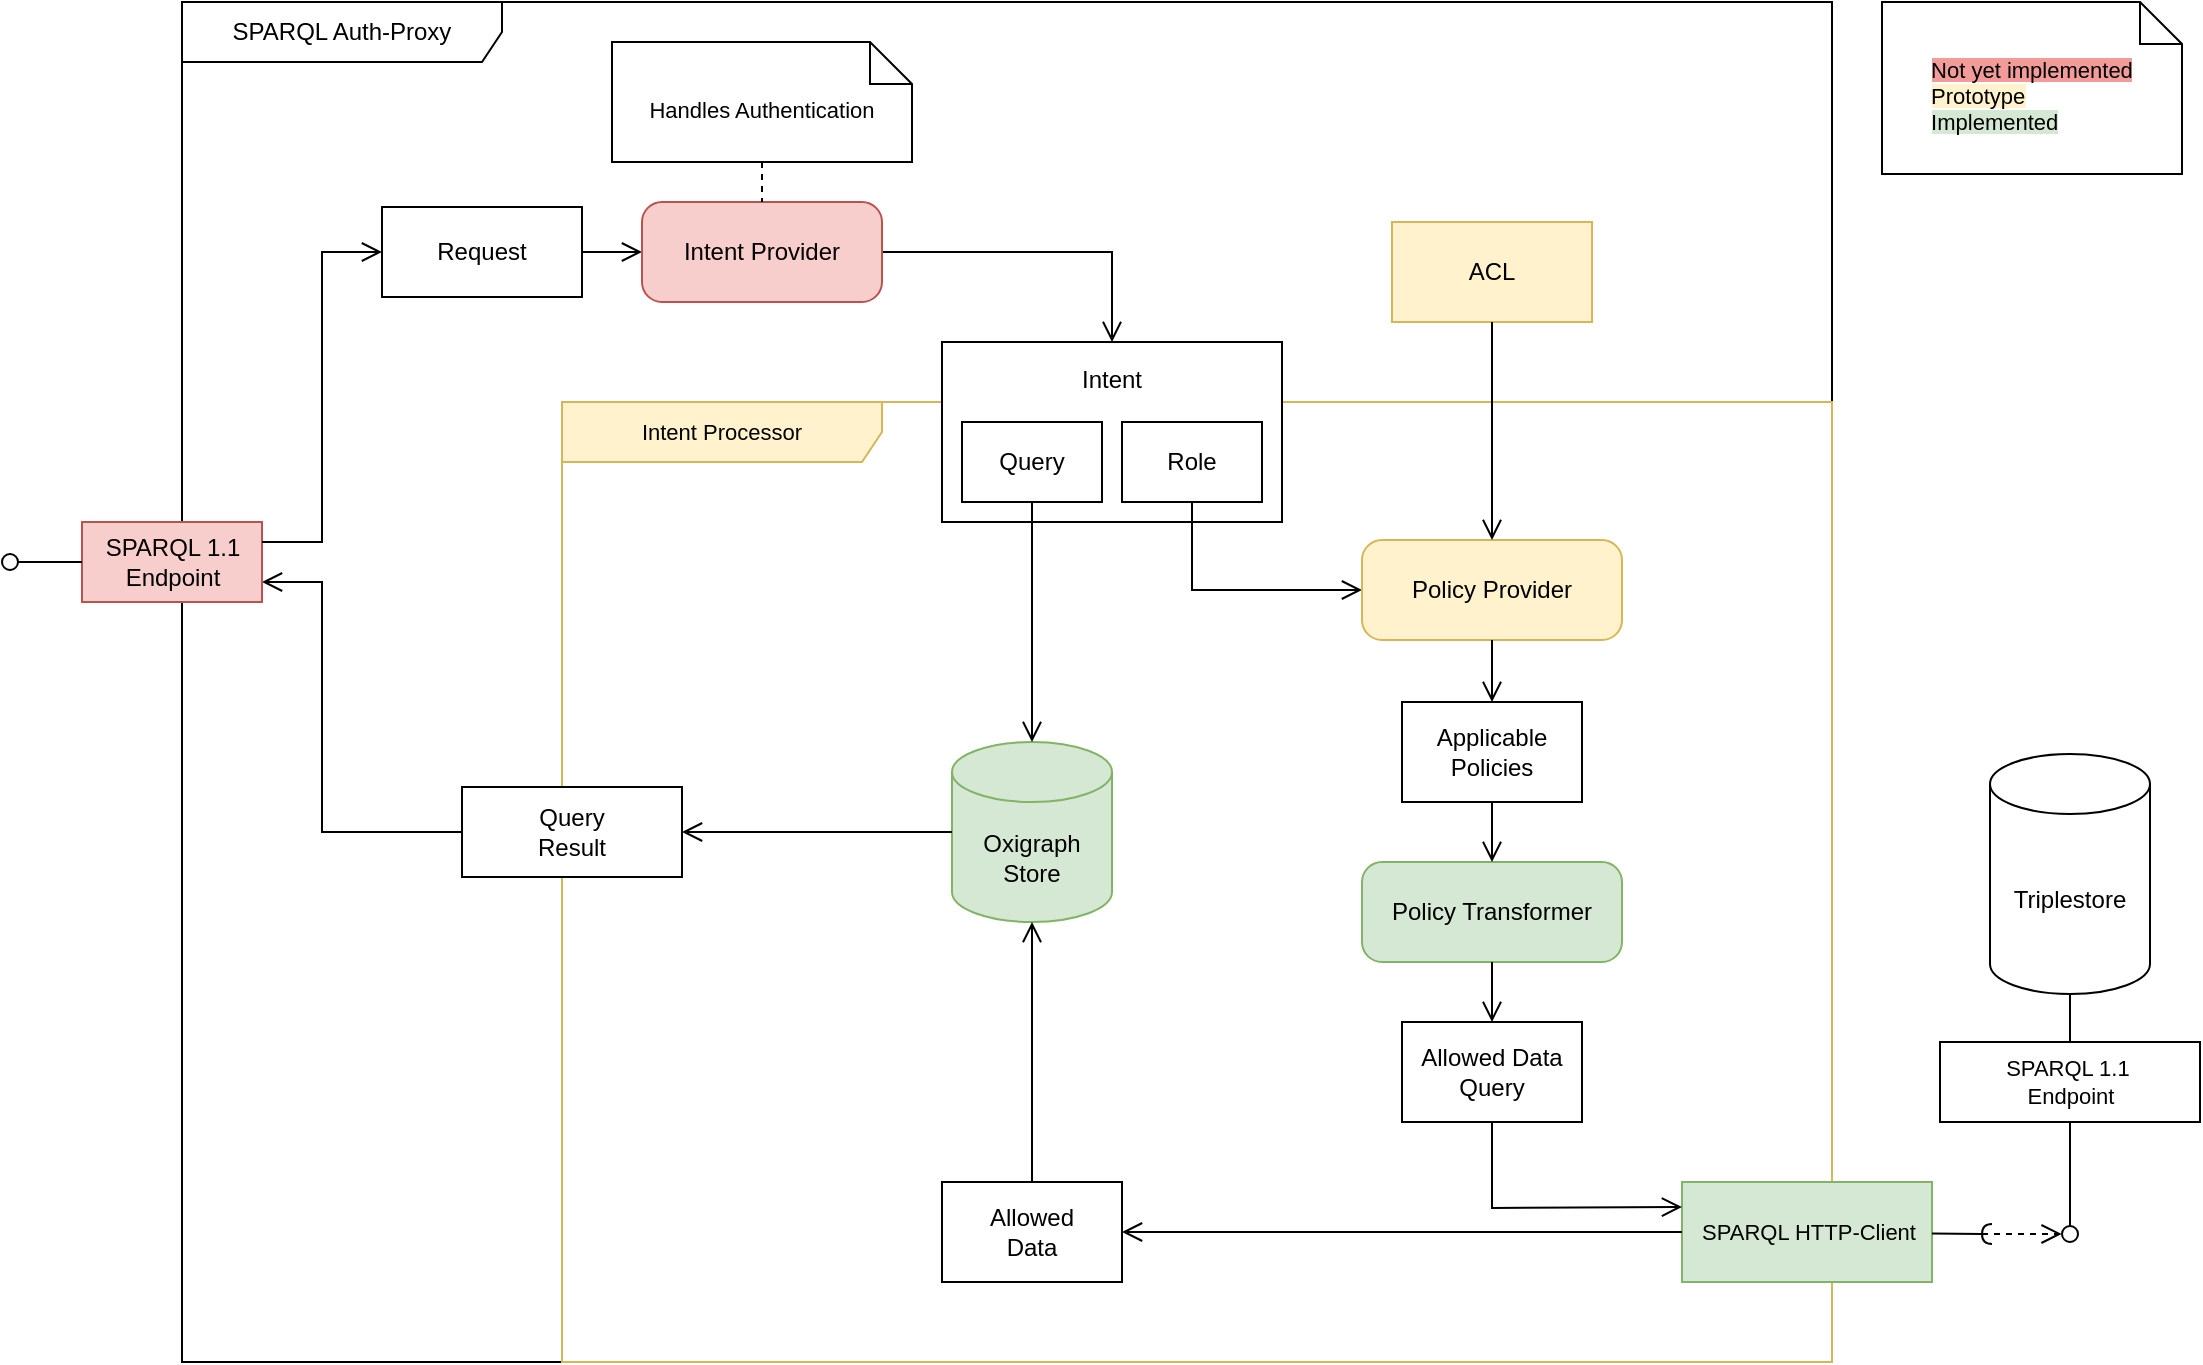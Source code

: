 <mxfile version="24.4.8" type="device" pages="2">
  <diagram name="Seite-1" id="WKq-5lvVD_9mmOvVjaA8">
    <mxGraphModel dx="1709" dy="991" grid="1" gridSize="10" guides="1" tooltips="1" connect="1" arrows="1" fold="1" page="1" pageScale="1" pageWidth="1169" pageHeight="827" math="0" shadow="0">
      <root>
        <mxCell id="0" />
        <mxCell id="1" parent="0" />
        <mxCell id="fdw-g7ShgnDUpIg0Yyes-1" value="Triplestore" style="shape=cylinder3;whiteSpace=wrap;html=1;boundedLbl=1;backgroundOutline=1;size=15;" parent="1" vertex="1">
          <mxGeometry x="1024" y="450" width="80" height="120" as="geometry" />
        </mxCell>
        <mxCell id="fdw-g7ShgnDUpIg0Yyes-12" value="SPARQL Auth-Proxy" style="shape=umlFrame;whiteSpace=wrap;html=1;pointerEvents=0;recursiveResize=0;container=1;collapsible=0;width=160;" parent="1" vertex="1">
          <mxGeometry x="120" y="74" width="825" height="680" as="geometry" />
        </mxCell>
        <mxCell id="yXRM9V6U07A6ZN4qh2QF-151" value="Intent Processor" style="shape=umlFrame;whiteSpace=wrap;html=1;pointerEvents=0;recursiveResize=0;container=1;collapsible=0;width=160;fontFamily=Helvetica;fontSize=11;labelBackgroundColor=none;fillColor=#fff2cc;strokeColor=#d6b656;" parent="fdw-g7ShgnDUpIg0Yyes-12" vertex="1">
          <mxGeometry x="190" y="200" width="635" height="480" as="geometry" />
        </mxCell>
        <mxCell id="yXRM9V6U07A6ZN4qh2QF-42" value="Oxigraph&lt;div&gt;Store&lt;/div&gt;" style="shape=cylinder3;whiteSpace=wrap;html=1;boundedLbl=1;backgroundOutline=1;size=15;fillColor=#d5e8d4;strokeColor=#82b366;" parent="yXRM9V6U07A6ZN4qh2QF-151" vertex="1">
          <mxGeometry x="195" y="170" width="80" height="90" as="geometry" />
        </mxCell>
        <mxCell id="yXRM9V6U07A6ZN4qh2QF-41" value="Allowed&lt;div&gt;Data&lt;/div&gt;" style="rounded=0;whiteSpace=wrap;html=1;" parent="yXRM9V6U07A6ZN4qh2QF-151" vertex="1">
          <mxGeometry x="190" y="390" width="90" height="50" as="geometry" />
        </mxCell>
        <mxCell id="yXRM9V6U07A6ZN4qh2QF-44" style="edgeStyle=none;rounded=0;orthogonalLoop=1;jettySize=auto;html=1;exitX=0.5;exitY=0;exitDx=0;exitDy=0;entryX=0.5;entryY=1;entryDx=0;entryDy=0;entryPerimeter=0;strokeColor=default;strokeWidth=1;align=center;verticalAlign=bottom;fontFamily=Helvetica;fontSize=11;fontColor=default;labelBackgroundColor=none;startArrow=none;startFill=0;endArrow=open;endFill=0;endSize=8;" parent="yXRM9V6U07A6ZN4qh2QF-151" source="yXRM9V6U07A6ZN4qh2QF-41" target="yXRM9V6U07A6ZN4qh2QF-42" edge="1">
          <mxGeometry relative="1" as="geometry" />
        </mxCell>
        <mxCell id="yXRM9V6U07A6ZN4qh2QF-88" value="" style="group" parent="yXRM9V6U07A6ZN4qh2QF-151" vertex="1" connectable="0">
          <mxGeometry x="190" y="-30" width="170" height="90" as="geometry" />
        </mxCell>
        <mxCell id="yXRM9V6U07A6ZN4qh2QF-4" value="&lt;p style=&quot;line-height: 120%;&quot;&gt;Intent&lt;/p&gt;&lt;p style=&quot;line-height: 120%;&quot;&gt;&lt;br&gt;&lt;/p&gt;&lt;p style=&quot;line-height: 120%;&quot;&gt;&lt;br&gt;&lt;/p&gt;" style="fontStyle=0;html=1;whiteSpace=wrap;" parent="yXRM9V6U07A6ZN4qh2QF-88" vertex="1">
          <mxGeometry width="170" height="90" as="geometry" />
        </mxCell>
        <mxCell id="yXRM9V6U07A6ZN4qh2QF-9" value="Role" style="fontStyle=0;html=1;whiteSpace=wrap;" parent="yXRM9V6U07A6ZN4qh2QF-88" vertex="1">
          <mxGeometry x="90" y="40" width="70" height="40" as="geometry" />
        </mxCell>
        <mxCell id="yXRM9V6U07A6ZN4qh2QF-10" value="Query" style="fontStyle=0;html=1;whiteSpace=wrap;" parent="yXRM9V6U07A6ZN4qh2QF-88" vertex="1">
          <mxGeometry x="10" y="40" width="70" height="40" as="geometry" />
        </mxCell>
        <mxCell id="yXRM9V6U07A6ZN4qh2QF-183" style="edgeStyle=none;rounded=0;orthogonalLoop=1;jettySize=auto;html=1;exitX=0.5;exitY=0;exitDx=0;exitDy=0;strokeColor=default;strokeWidth=1;align=center;verticalAlign=bottom;fontFamily=Helvetica;fontSize=11;fontColor=default;labelBackgroundColor=none;startArrow=none;startFill=0;endArrow=open;endFill=0;endSize=8;" parent="yXRM9V6U07A6ZN4qh2QF-88" source="yXRM9V6U07A6ZN4qh2QF-9" target="yXRM9V6U07A6ZN4qh2QF-9" edge="1">
          <mxGeometry relative="1" as="geometry" />
        </mxCell>
        <mxCell id="yXRM9V6U07A6ZN4qh2QF-16" style="edgeStyle=none;rounded=0;orthogonalLoop=1;jettySize=auto;html=1;exitX=0.5;exitY=1;exitDx=0;exitDy=0;strokeColor=default;strokeWidth=1;align=center;verticalAlign=bottom;fontFamily=Helvetica;fontSize=11;fontColor=default;labelBackgroundColor=none;startArrow=none;startFill=0;endArrow=open;endFill=0;endSize=8;entryX=0;entryY=0.5;entryDx=0;entryDy=0;" parent="yXRM9V6U07A6ZN4qh2QF-151" source="yXRM9V6U07A6ZN4qh2QF-9" target="yXRM9V6U07A6ZN4qh2QF-15" edge="1">
          <mxGeometry relative="1" as="geometry">
            <Array as="points">
              <mxPoint x="315" y="94" />
            </Array>
          </mxGeometry>
        </mxCell>
        <mxCell id="yXRM9V6U07A6ZN4qh2QF-46" style="edgeStyle=none;rounded=0;orthogonalLoop=1;jettySize=auto;html=1;exitX=0.5;exitY=1;exitDx=0;exitDy=0;entryX=0.5;entryY=0;entryDx=0;entryDy=0;entryPerimeter=0;strokeColor=default;strokeWidth=1;align=center;verticalAlign=bottom;fontFamily=Helvetica;fontSize=11;fontColor=default;labelBackgroundColor=none;startArrow=none;startFill=0;endArrow=open;endFill=0;endSize=8;" parent="yXRM9V6U07A6ZN4qh2QF-151" source="yXRM9V6U07A6ZN4qh2QF-10" target="yXRM9V6U07A6ZN4qh2QF-42" edge="1">
          <mxGeometry relative="1" as="geometry" />
        </mxCell>
        <mxCell id="yXRM9V6U07A6ZN4qh2QF-26" value="Policy Transformer" style="html=1;dashed=0;rounded=1;absoluteArcSize=1;arcSize=20;verticalAlign=middle;align=center;whiteSpace=wrap;fillColor=#d5e8d4;strokeColor=#82b366;" parent="yXRM9V6U07A6ZN4qh2QF-151" vertex="1">
          <mxGeometry x="400" y="230" width="130" height="50" as="geometry" />
        </mxCell>
        <mxCell id="yXRM9V6U07A6ZN4qh2QF-21" value="Applicable&lt;div&gt;Policies&lt;/div&gt;" style="fontStyle=0;html=1;whiteSpace=wrap;" parent="yXRM9V6U07A6ZN4qh2QF-151" vertex="1">
          <mxGeometry x="420" y="150" width="90" height="50" as="geometry" />
        </mxCell>
        <mxCell id="yXRM9V6U07A6ZN4qh2QF-27" style="edgeStyle=none;rounded=0;orthogonalLoop=1;jettySize=auto;html=1;exitX=0.5;exitY=1;exitDx=0;exitDy=0;entryX=0.5;entryY=0;entryDx=0;entryDy=0;strokeColor=default;strokeWidth=1;align=center;verticalAlign=bottom;fontFamily=Helvetica;fontSize=11;fontColor=default;labelBackgroundColor=none;startArrow=none;startFill=0;endArrow=open;endFill=0;endSize=8;" parent="yXRM9V6U07A6ZN4qh2QF-151" source="yXRM9V6U07A6ZN4qh2QF-21" target="yXRM9V6U07A6ZN4qh2QF-26" edge="1">
          <mxGeometry relative="1" as="geometry" />
        </mxCell>
        <mxCell id="yXRM9V6U07A6ZN4qh2QF-15" value="Policy Provider" style="html=1;dashed=0;rounded=1;absoluteArcSize=1;arcSize=20;verticalAlign=middle;align=center;whiteSpace=wrap;fillColor=#fff2cc;strokeColor=#d6b656;" parent="yXRM9V6U07A6ZN4qh2QF-151" vertex="1">
          <mxGeometry x="400" y="69" width="130" height="50" as="geometry" />
        </mxCell>
        <mxCell id="yXRM9V6U07A6ZN4qh2QF-25" style="edgeStyle=none;rounded=0;orthogonalLoop=1;jettySize=auto;html=1;exitX=0.5;exitY=1;exitDx=0;exitDy=0;entryX=0.5;entryY=0;entryDx=0;entryDy=0;strokeColor=default;strokeWidth=1;align=center;verticalAlign=bottom;fontFamily=Helvetica;fontSize=11;fontColor=default;labelBackgroundColor=none;startArrow=none;startFill=0;endArrow=open;endFill=0;endSize=8;" parent="yXRM9V6U07A6ZN4qh2QF-151" source="yXRM9V6U07A6ZN4qh2QF-15" target="yXRM9V6U07A6ZN4qh2QF-21" edge="1">
          <mxGeometry relative="1" as="geometry" />
        </mxCell>
        <mxCell id="yXRM9V6U07A6ZN4qh2QF-36" value="SPARQL HTTP-Client" style="html=1;rounded=0;fontFamily=Helvetica;fontSize=11;labelBackgroundColor=none;fillColor=#d5e8d4;strokeColor=#82b366;" parent="yXRM9V6U07A6ZN4qh2QF-151" vertex="1">
          <mxGeometry x="560" y="390" width="125" height="50" as="geometry" />
        </mxCell>
        <mxCell id="yXRM9V6U07A6ZN4qh2QF-43" style="edgeStyle=none;rounded=0;orthogonalLoop=1;jettySize=auto;html=1;exitX=0;exitY=0.5;exitDx=0;exitDy=0;entryX=1;entryY=0.5;entryDx=0;entryDy=0;strokeColor=default;strokeWidth=1;align=center;verticalAlign=bottom;fontFamily=Helvetica;fontSize=11;fontColor=default;labelBackgroundColor=none;startArrow=none;startFill=0;endArrow=open;endFill=0;endSize=8;" parent="yXRM9V6U07A6ZN4qh2QF-151" source="yXRM9V6U07A6ZN4qh2QF-36" target="yXRM9V6U07A6ZN4qh2QF-41" edge="1">
          <mxGeometry relative="1" as="geometry" />
        </mxCell>
        <mxCell id="yXRM9V6U07A6ZN4qh2QF-28" value="Allowed Data&lt;div&gt;Query&lt;/div&gt;" style="rounded=0;whiteSpace=wrap;html=1;" parent="yXRM9V6U07A6ZN4qh2QF-151" vertex="1">
          <mxGeometry x="420" y="310" width="90" height="50" as="geometry" />
        </mxCell>
        <mxCell id="yXRM9V6U07A6ZN4qh2QF-51" style="edgeStyle=none;rounded=0;orthogonalLoop=1;jettySize=auto;html=1;exitX=0.5;exitY=1;exitDx=0;exitDy=0;entryX=0;entryY=0.25;entryDx=0;entryDy=0;strokeColor=default;strokeWidth=1;align=center;verticalAlign=bottom;fontFamily=Helvetica;fontSize=11;fontColor=default;labelBackgroundColor=none;startArrow=none;startFill=0;endArrow=open;endFill=0;endSize=8;" parent="yXRM9V6U07A6ZN4qh2QF-151" source="yXRM9V6U07A6ZN4qh2QF-28" target="yXRM9V6U07A6ZN4qh2QF-36" edge="1">
          <mxGeometry relative="1" as="geometry">
            <mxPoint x="550" y="322.5" as="targetPoint" />
            <Array as="points">
              <mxPoint x="465" y="403" />
            </Array>
          </mxGeometry>
        </mxCell>
        <mxCell id="yXRM9V6U07A6ZN4qh2QF-29" style="edgeStyle=none;rounded=0;orthogonalLoop=1;jettySize=auto;html=1;exitX=0.5;exitY=1;exitDx=0;exitDy=0;entryX=0.5;entryY=0;entryDx=0;entryDy=0;strokeColor=default;strokeWidth=1;align=center;verticalAlign=bottom;fontFamily=Helvetica;fontSize=11;fontColor=default;labelBackgroundColor=none;startArrow=none;startFill=0;endArrow=open;endFill=0;endSize=8;" parent="yXRM9V6U07A6ZN4qh2QF-151" source="yXRM9V6U07A6ZN4qh2QF-26" target="yXRM9V6U07A6ZN4qh2QF-28" edge="1">
          <mxGeometry relative="1" as="geometry" />
        </mxCell>
        <mxCell id="yXRM9V6U07A6ZN4qh2QF-80" style="edgeStyle=none;rounded=0;orthogonalLoop=1;jettySize=auto;html=1;exitX=0;exitY=0.5;exitDx=0;exitDy=0;entryX=1;entryY=0.75;entryDx=0;entryDy=0;strokeColor=default;strokeWidth=1;align=center;verticalAlign=bottom;fontFamily=Helvetica;fontSize=11;fontColor=default;labelBackgroundColor=none;startArrow=none;startFill=0;endArrow=open;endFill=0;endSize=8;" parent="fdw-g7ShgnDUpIg0Yyes-12" source="fdw-g7ShgnDUpIg0Yyes-11" target="fdw-g7ShgnDUpIg0Yyes-13" edge="1">
          <mxGeometry relative="1" as="geometry">
            <Array as="points">
              <mxPoint x="70" y="415" />
              <mxPoint x="70" y="290" />
            </Array>
          </mxGeometry>
        </mxCell>
        <mxCell id="fdw-g7ShgnDUpIg0Yyes-11" value="Query&lt;div&gt;Result&lt;/div&gt;" style="rounded=0;whiteSpace=wrap;html=1;" parent="fdw-g7ShgnDUpIg0Yyes-12" vertex="1">
          <mxGeometry x="140" y="392.5" width="110" height="45" as="geometry" />
        </mxCell>
        <mxCell id="fdw-g7ShgnDUpIg0Yyes-13" value="SPARQL 1.1&lt;div&gt;Endpoint&lt;/div&gt;" style="html=1;rounded=0;fillColor=#f8cecc;strokeColor=#b85450;" parent="fdw-g7ShgnDUpIg0Yyes-12" vertex="1">
          <mxGeometry x="-50" y="260" width="90" height="40" as="geometry" />
        </mxCell>
        <mxCell id="yXRM9V6U07A6ZN4qh2QF-7" style="edgeStyle=none;rounded=0;orthogonalLoop=1;jettySize=auto;html=1;exitX=1;exitY=0.5;exitDx=0;exitDy=0;entryX=0;entryY=0.5;entryDx=0;entryDy=0;strokeColor=default;strokeWidth=1;align=center;verticalAlign=bottom;fontFamily=Helvetica;fontSize=11;fontColor=default;labelBackgroundColor=none;startArrow=none;startFill=0;endArrow=open;endFill=0;endSize=8;" parent="fdw-g7ShgnDUpIg0Yyes-12" source="yXRM9V6U07A6ZN4qh2QF-3" target="yXRM9V6U07A6ZN4qh2QF-1" edge="1">
          <mxGeometry relative="1" as="geometry" />
        </mxCell>
        <mxCell id="yXRM9V6U07A6ZN4qh2QF-3" value="Request" style="fontStyle=0;html=1;whiteSpace=wrap;" parent="fdw-g7ShgnDUpIg0Yyes-12" vertex="1">
          <mxGeometry x="100" y="102.5" width="100" height="45" as="geometry" />
        </mxCell>
        <mxCell id="yXRM9V6U07A6ZN4qh2QF-8" style="edgeStyle=none;rounded=0;orthogonalLoop=1;jettySize=auto;html=1;exitX=1;exitY=0.5;exitDx=0;exitDy=0;entryX=0.5;entryY=0;entryDx=0;entryDy=0;strokeColor=default;strokeWidth=1;align=center;verticalAlign=bottom;fontFamily=Helvetica;fontSize=11;fontColor=default;labelBackgroundColor=none;startArrow=none;startFill=0;endArrow=open;endFill=0;endSize=8;" parent="fdw-g7ShgnDUpIg0Yyes-12" source="yXRM9V6U07A6ZN4qh2QF-1" target="yXRM9V6U07A6ZN4qh2QF-4" edge="1">
          <mxGeometry relative="1" as="geometry">
            <Array as="points">
              <mxPoint x="465" y="125" />
            </Array>
          </mxGeometry>
        </mxCell>
        <mxCell id="yXRM9V6U07A6ZN4qh2QF-1" value="Intent Provider" style="html=1;dashed=0;rounded=1;absoluteArcSize=1;arcSize=20;verticalAlign=middle;align=center;whiteSpace=wrap;fillColor=#f8cecc;strokeColor=#b85450;" parent="fdw-g7ShgnDUpIg0Yyes-12" vertex="1">
          <mxGeometry x="230" y="100" width="120" height="50" as="geometry" />
        </mxCell>
        <mxCell id="yXRM9V6U07A6ZN4qh2QF-5" value="" style="endArrow=open;startArrow=none;endFill=0;startFill=0;endSize=8;html=1;verticalAlign=bottom;labelBackgroundColor=none;strokeWidth=1;rounded=0;exitX=1;exitY=0.25;exitDx=0;exitDy=0;entryX=0;entryY=0.5;entryDx=0;entryDy=0;" parent="fdw-g7ShgnDUpIg0Yyes-12" source="fdw-g7ShgnDUpIg0Yyes-13" target="yXRM9V6U07A6ZN4qh2QF-3" edge="1">
          <mxGeometry width="160" relative="1" as="geometry">
            <mxPoint x="390" y="350" as="sourcePoint" />
            <mxPoint x="550" y="350" as="targetPoint" />
            <Array as="points">
              <mxPoint x="70" y="270" />
              <mxPoint x="70" y="125" />
            </Array>
          </mxGeometry>
        </mxCell>
        <mxCell id="yXRM9V6U07A6ZN4qh2QF-48" style="edgeStyle=none;rounded=0;orthogonalLoop=1;jettySize=auto;html=1;entryX=1;entryY=0.5;entryDx=0;entryDy=0;strokeColor=default;strokeWidth=1;align=center;verticalAlign=bottom;fontFamily=Helvetica;fontSize=11;fontColor=default;labelBackgroundColor=none;startArrow=none;startFill=0;endArrow=open;endFill=0;endSize=8;exitX=0;exitY=0.5;exitDx=0;exitDy=0;exitPerimeter=0;" parent="fdw-g7ShgnDUpIg0Yyes-12" source="yXRM9V6U07A6ZN4qh2QF-42" target="fdw-g7ShgnDUpIg0Yyes-11" edge="1">
          <mxGeometry relative="1" as="geometry">
            <mxPoint x="405" y="165" as="sourcePoint" />
            <mxPoint x="320" y="470" as="targetPoint" />
          </mxGeometry>
        </mxCell>
        <mxCell id="yXRM9V6U07A6ZN4qh2QF-19" value="ACL" style="rounded=0;whiteSpace=wrap;html=1;fillColor=#fff2cc;strokeColor=#d6b656;" parent="fdw-g7ShgnDUpIg0Yyes-12" vertex="1">
          <mxGeometry x="605" y="110" width="100" height="50" as="geometry" />
        </mxCell>
        <mxCell id="yXRM9V6U07A6ZN4qh2QF-20" style="edgeStyle=none;rounded=0;orthogonalLoop=1;jettySize=auto;html=1;exitX=0.5;exitY=1;exitDx=0;exitDy=0;entryX=0.5;entryY=0;entryDx=0;entryDy=0;strokeColor=default;strokeWidth=1;align=center;verticalAlign=bottom;fontFamily=Helvetica;fontSize=11;fontColor=default;labelBackgroundColor=none;startArrow=none;startFill=0;endArrow=open;endFill=0;endSize=8;" parent="fdw-g7ShgnDUpIg0Yyes-12" source="yXRM9V6U07A6ZN4qh2QF-19" target="yXRM9V6U07A6ZN4qh2QF-15" edge="1">
          <mxGeometry relative="1" as="geometry" />
        </mxCell>
        <mxCell id="yXRM9V6U07A6ZN4qh2QF-85" value="Handles Authentication" style="shape=note2;boundedLbl=1;whiteSpace=wrap;html=1;size=21;verticalAlign=top;align=center;fontFamily=Helvetica;fontSize=11;fontColor=default;labelBackgroundColor=none;" parent="fdw-g7ShgnDUpIg0Yyes-12" vertex="1">
          <mxGeometry x="215" y="20" width="150" height="60" as="geometry" />
        </mxCell>
        <mxCell id="yXRM9V6U07A6ZN4qh2QF-86" value="" style="endArrow=none;startArrow=none;endFill=0;startFill=0;endSize=8;html=1;verticalAlign=bottom;dashed=1;labelBackgroundColor=none;rounded=0;strokeColor=default;strokeWidth=1;align=center;fontFamily=Helvetica;fontSize=11;fontColor=default;exitX=0.5;exitY=1;exitDx=0;exitDy=0;exitPerimeter=0;entryX=0.5;entryY=0;entryDx=0;entryDy=0;" parent="fdw-g7ShgnDUpIg0Yyes-12" source="yXRM9V6U07A6ZN4qh2QF-85" target="yXRM9V6U07A6ZN4qh2QF-1" edge="1">
          <mxGeometry width="160" relative="1" as="geometry">
            <mxPoint x="220" y="160" as="sourcePoint" />
            <mxPoint x="380" y="160" as="targetPoint" />
          </mxGeometry>
        </mxCell>
        <mxCell id="fdw-g7ShgnDUpIg0Yyes-14" value="" style="endArrow=none;html=1;rounded=0;align=center;verticalAlign=top;endFill=0;labelBackgroundColor=none;endSize=2;" parent="1" source="fdw-g7ShgnDUpIg0Yyes-13" target="fdw-g7ShgnDUpIg0Yyes-15" edge="1">
          <mxGeometry relative="1" as="geometry" />
        </mxCell>
        <mxCell id="fdw-g7ShgnDUpIg0Yyes-15" value="" style="ellipse;html=1;fontSize=11;align=center;fillColor=none;points=[];aspect=fixed;resizable=0;verticalAlign=bottom;labelPosition=center;verticalLabelPosition=top;flipH=1;" parent="1" vertex="1">
          <mxGeometry x="30" y="350" width="8" height="8" as="geometry" />
        </mxCell>
        <mxCell id="yXRM9V6U07A6ZN4qh2QF-38" value="" style="shape=requiredInterface;html=1;fontSize=11;align=center;fillColor=none;points=[];aspect=fixed;resizable=0;verticalAlign=bottom;labelPosition=center;verticalLabelPosition=top;flipH=1;fontFamily=Helvetica;fontColor=default;labelBackgroundColor=none;" parent="1" vertex="1">
          <mxGeometry x="1020" y="685" width="5" height="10" as="geometry" />
        </mxCell>
        <mxCell id="yXRM9V6U07A6ZN4qh2QF-37" value="" style="endArrow=none;html=1;rounded=0;align=center;verticalAlign=top;endFill=0;labelBackgroundColor=none;endSize=2;strokeColor=default;strokeWidth=1;fontFamily=Helvetica;fontSize=11;fontColor=default;" parent="1" source="yXRM9V6U07A6ZN4qh2QF-36" target="yXRM9V6U07A6ZN4qh2QF-38" edge="1">
          <mxGeometry relative="1" as="geometry" />
        </mxCell>
        <mxCell id="yXRM9V6U07A6ZN4qh2QF-53" value="SPARQL 1.1&amp;nbsp;&lt;div&gt;Endpoint&lt;/div&gt;" style="html=1;rounded=0;fontFamily=Helvetica;fontSize=11;fontColor=default;labelBackgroundColor=none;" parent="1" vertex="1">
          <mxGeometry x="999" y="594" width="130" height="40" as="geometry" />
        </mxCell>
        <mxCell id="yXRM9V6U07A6ZN4qh2QF-54" value="" style="endArrow=none;html=1;rounded=0;align=center;verticalAlign=top;endFill=0;labelBackgroundColor=none;endSize=2;strokeColor=default;strokeWidth=1;fontFamily=Helvetica;fontSize=11;fontColor=default;" parent="1" source="yXRM9V6U07A6ZN4qh2QF-53" target="yXRM9V6U07A6ZN4qh2QF-55" edge="1">
          <mxGeometry relative="1" as="geometry" />
        </mxCell>
        <mxCell id="yXRM9V6U07A6ZN4qh2QF-55" value="" style="ellipse;html=1;fontSize=11;align=center;fillColor=none;points=[];aspect=fixed;resizable=0;verticalAlign=bottom;labelPosition=center;verticalLabelPosition=top;flipH=1;fontFamily=Helvetica;fontColor=default;labelBackgroundColor=none;" parent="1" vertex="1">
          <mxGeometry x="1060" y="686" width="8" height="8" as="geometry" />
        </mxCell>
        <mxCell id="yXRM9V6U07A6ZN4qh2QF-56" style="edgeStyle=none;rounded=0;orthogonalLoop=1;jettySize=auto;html=1;exitX=0.5;exitY=0;exitDx=0;exitDy=0;entryX=0.5;entryY=1;entryDx=0;entryDy=0;entryPerimeter=0;strokeColor=default;strokeWidth=1;align=center;verticalAlign=bottom;fontFamily=Helvetica;fontSize=11;fontColor=default;labelBackgroundColor=none;startArrow=none;startFill=0;endArrow=none;endFill=0;endSize=8;" parent="1" source="yXRM9V6U07A6ZN4qh2QF-53" target="fdw-g7ShgnDUpIg0Yyes-1" edge="1">
          <mxGeometry relative="1" as="geometry" />
        </mxCell>
        <mxCell id="yXRM9V6U07A6ZN4qh2QF-184" value="" style="endArrow=open;html=1;rounded=0;align=center;verticalAlign=bottom;dashed=1;endFill=0;labelBackgroundColor=none;strokeColor=default;strokeWidth=1;fontFamily=Helvetica;fontSize=11;fontColor=default;endSize=8;entryX=1.022;entryY=0.499;entryDx=0;entryDy=0;entryPerimeter=0;" parent="1" target="yXRM9V6U07A6ZN4qh2QF-55" edge="1">
          <mxGeometry relative="1" as="geometry">
            <mxPoint x="1020" y="690" as="sourcePoint" />
            <mxPoint x="1060" y="691" as="targetPoint" />
          </mxGeometry>
        </mxCell>
        <mxCell id="yXRM9V6U07A6ZN4qh2QF-185" value="" style="resizable=0;html=1;align=center;verticalAlign=top;labelBackgroundColor=none;fontFamily=Helvetica;fontSize=11;fontColor=default;" parent="yXRM9V6U07A6ZN4qh2QF-184" connectable="0" vertex="1">
          <mxGeometry relative="1" as="geometry" />
        </mxCell>
        <mxCell id="zXri71mjxCNxai4fGR-e-1" value="&lt;div style=&quot;text-align: left;&quot;&gt;&lt;span style=&quot;background-color: rgb(241, 156, 153);&quot;&gt;Not yet implemented&lt;/span&gt;&lt;/div&gt;&lt;div style=&quot;text-align: left;&quot;&gt;&lt;span style=&quot;background-color: rgb(255, 242, 204);&quot;&gt;Prototype&lt;/span&gt;&lt;/div&gt;&lt;div style=&quot;text-align: left;&quot;&gt;&lt;span style=&quot;background-color: rgb(213, 232, 212);&quot;&gt;Implemented&lt;/span&gt;&lt;/div&gt;" style="shape=note2;boundedLbl=1;whiteSpace=wrap;html=1;size=21;verticalAlign=top;align=center;fontFamily=Helvetica;fontSize=11;fontColor=default;labelBackgroundColor=none;" vertex="1" parent="1">
          <mxGeometry x="970" y="74" width="150" height="86" as="geometry" />
        </mxCell>
      </root>
    </mxGraphModel>
  </diagram>
  <diagram id="rtDqYSCJK0_LpLkEHMle" name="Seite-2">
    <mxGraphModel dx="1709" dy="991" grid="1" gridSize="10" guides="1" tooltips="1" connect="1" arrows="1" fold="1" page="1" pageScale="1" pageWidth="1169" pageHeight="827" math="0" shadow="0">
      <root>
        <mxCell id="0" />
        <mxCell id="1" parent="0" />
        <mxCell id="AygxATvyWnoiWOBHQCFC-1" value="SPARQL Auth-Proxy" style="shape=umlFrame;whiteSpace=wrap;html=1;pointerEvents=0;recursiveResize=0;container=1;collapsible=0;width=160;" vertex="1" parent="1">
          <mxGeometry x="160" y="170" width="840" height="580" as="geometry" />
        </mxCell>
      </root>
    </mxGraphModel>
  </diagram>
</mxfile>
